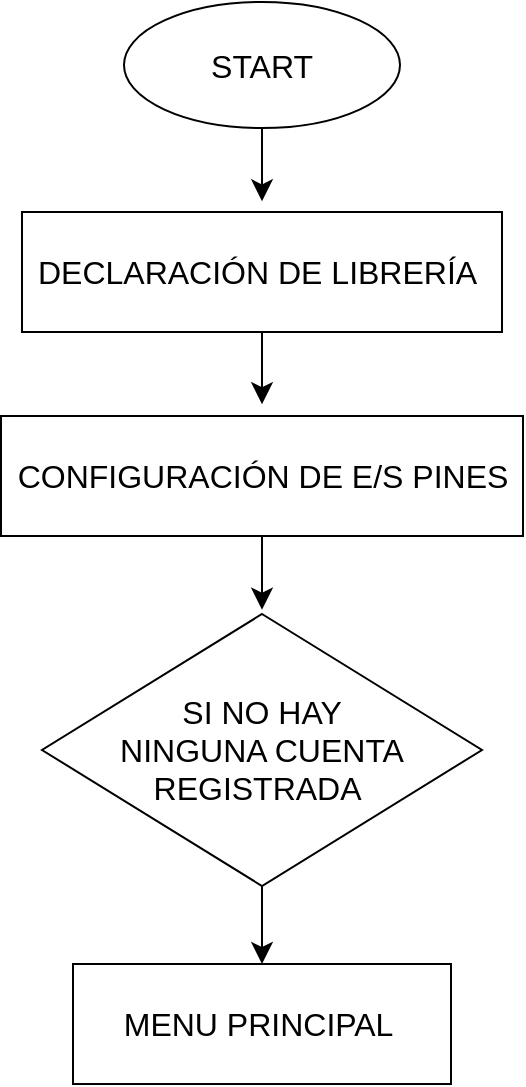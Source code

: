 <mxfile version="22.0.7" type="github">
  <diagram name="Página-1" id="9EZUr4mvAmmP4AGxjmPX">
    <mxGraphModel dx="2108" dy="8156" grid="0" gridSize="10" guides="1" tooltips="1" connect="1" arrows="1" fold="1" page="0" pageScale="1" pageWidth="827" pageHeight="1169" math="0" shadow="0">
      <root>
        <mxCell id="0" />
        <mxCell id="1" parent="0" />
        <mxCell id="ROAgueBNG2c1GGxxto9t-6" style="edgeStyle=none;curved=1;rounded=0;orthogonalLoop=1;jettySize=auto;html=1;fontSize=12;startSize=8;endSize=8;" edge="1" parent="1" source="ROAgueBNG2c1GGxxto9t-4">
          <mxGeometry relative="1" as="geometry">
            <mxPoint x="-1074" y="-6774.353" as="targetPoint" />
          </mxGeometry>
        </mxCell>
        <mxCell id="ROAgueBNG2c1GGxxto9t-4" value="&lt;font style=&quot;vertical-align: inherit;&quot;&gt;&lt;font style=&quot;vertical-align: inherit;&quot;&gt;START&lt;/font&gt;&lt;/font&gt;" style="ellipse;whiteSpace=wrap;html=1;fontSize=16;" vertex="1" parent="1">
          <mxGeometry x="-1143" y="-6874" width="138" height="63" as="geometry" />
        </mxCell>
        <mxCell id="ROAgueBNG2c1GGxxto9t-9" style="edgeStyle=none;curved=1;rounded=0;orthogonalLoop=1;jettySize=auto;html=1;fontSize=12;startSize=8;endSize=8;" edge="1" parent="1" source="ROAgueBNG2c1GGxxto9t-5">
          <mxGeometry relative="1" as="geometry">
            <mxPoint x="-1074" y="-6672.903" as="targetPoint" />
          </mxGeometry>
        </mxCell>
        <mxCell id="ROAgueBNG2c1GGxxto9t-5" value="&lt;font style=&quot;vertical-align: inherit;&quot;&gt;&lt;font style=&quot;vertical-align: inherit;&quot;&gt;&lt;font style=&quot;vertical-align: inherit;&quot;&gt;&lt;font style=&quot;vertical-align: inherit;&quot;&gt;DECLARACIÓN DE LIBRERÍA&amp;nbsp;&lt;/font&gt;&lt;/font&gt;&lt;/font&gt;&lt;/font&gt;" style="whiteSpace=wrap;html=1;fontSize=16;" vertex="1" parent="1">
          <mxGeometry x="-1194" y="-6769" width="240" height="60" as="geometry" />
        </mxCell>
        <mxCell id="ROAgueBNG2c1GGxxto9t-16" style="edgeStyle=none;curved=1;rounded=0;orthogonalLoop=1;jettySize=auto;html=1;fontSize=12;startSize=8;endSize=8;" edge="1" parent="1" source="ROAgueBNG2c1GGxxto9t-7">
          <mxGeometry relative="1" as="geometry">
            <mxPoint x="-1074" y="-6570.164" as="targetPoint" />
          </mxGeometry>
        </mxCell>
        <mxCell id="ROAgueBNG2c1GGxxto9t-7" value="&lt;font style=&quot;vertical-align: inherit;&quot;&gt;&lt;font style=&quot;vertical-align: inherit;&quot;&gt;CONFIGURACIÓN DE E/S PINES&lt;/font&gt;&lt;/font&gt;" style="whiteSpace=wrap;html=1;fontSize=16;" vertex="1" parent="1">
          <mxGeometry x="-1204.5" y="-6667" width="261" height="60" as="geometry" />
        </mxCell>
        <mxCell id="ROAgueBNG2c1GGxxto9t-15" value="" style="edgeStyle=none;curved=1;rounded=0;orthogonalLoop=1;jettySize=auto;html=1;fontSize=12;startSize=8;endSize=8;" edge="1" parent="1" source="ROAgueBNG2c1GGxxto9t-13">
          <mxGeometry relative="1" as="geometry">
            <mxPoint x="-1046.5" y="-6530" as="targetPoint" />
          </mxGeometry>
        </mxCell>
        <mxCell id="ROAgueBNG2c1GGxxto9t-19" style="edgeStyle=none;curved=1;rounded=0;orthogonalLoop=1;jettySize=auto;html=1;entryX=0.5;entryY=0;entryDx=0;entryDy=0;fontSize=12;startSize=8;endSize=8;" edge="1" parent="1" source="ROAgueBNG2c1GGxxto9t-13" target="ROAgueBNG2c1GGxxto9t-18">
          <mxGeometry relative="1" as="geometry" />
        </mxCell>
        <mxCell id="ROAgueBNG2c1GGxxto9t-13" value="&lt;font style=&quot;vertical-align: inherit;&quot;&gt;&lt;font style=&quot;vertical-align: inherit;&quot;&gt;&lt;font style=&quot;vertical-align: inherit;&quot;&gt;&lt;font style=&quot;vertical-align: inherit;&quot;&gt;&lt;font style=&quot;vertical-align: inherit;&quot;&gt;&lt;font style=&quot;vertical-align: inherit;&quot;&gt;SI NO HAY &lt;br&gt;NINGUNA CUENTA REGISTRADA&amp;nbsp;&lt;/font&gt;&lt;/font&gt;&lt;/font&gt;&lt;/font&gt;&lt;/font&gt;&lt;/font&gt;" style="rhombus;whiteSpace=wrap;html=1;fontSize=16;" vertex="1" parent="1">
          <mxGeometry x="-1184" y="-6568" width="220" height="136" as="geometry" />
        </mxCell>
        <mxCell id="ROAgueBNG2c1GGxxto9t-18" value="&lt;font style=&quot;vertical-align: inherit;&quot;&gt;&lt;font style=&quot;vertical-align: inherit;&quot;&gt;MENU PRINCIPAL&amp;nbsp;&lt;/font&gt;&lt;/font&gt;" style="whiteSpace=wrap;html=1;fontSize=16;" vertex="1" parent="1">
          <mxGeometry x="-1168.5" y="-6393" width="189" height="60" as="geometry" />
        </mxCell>
      </root>
    </mxGraphModel>
  </diagram>
</mxfile>
